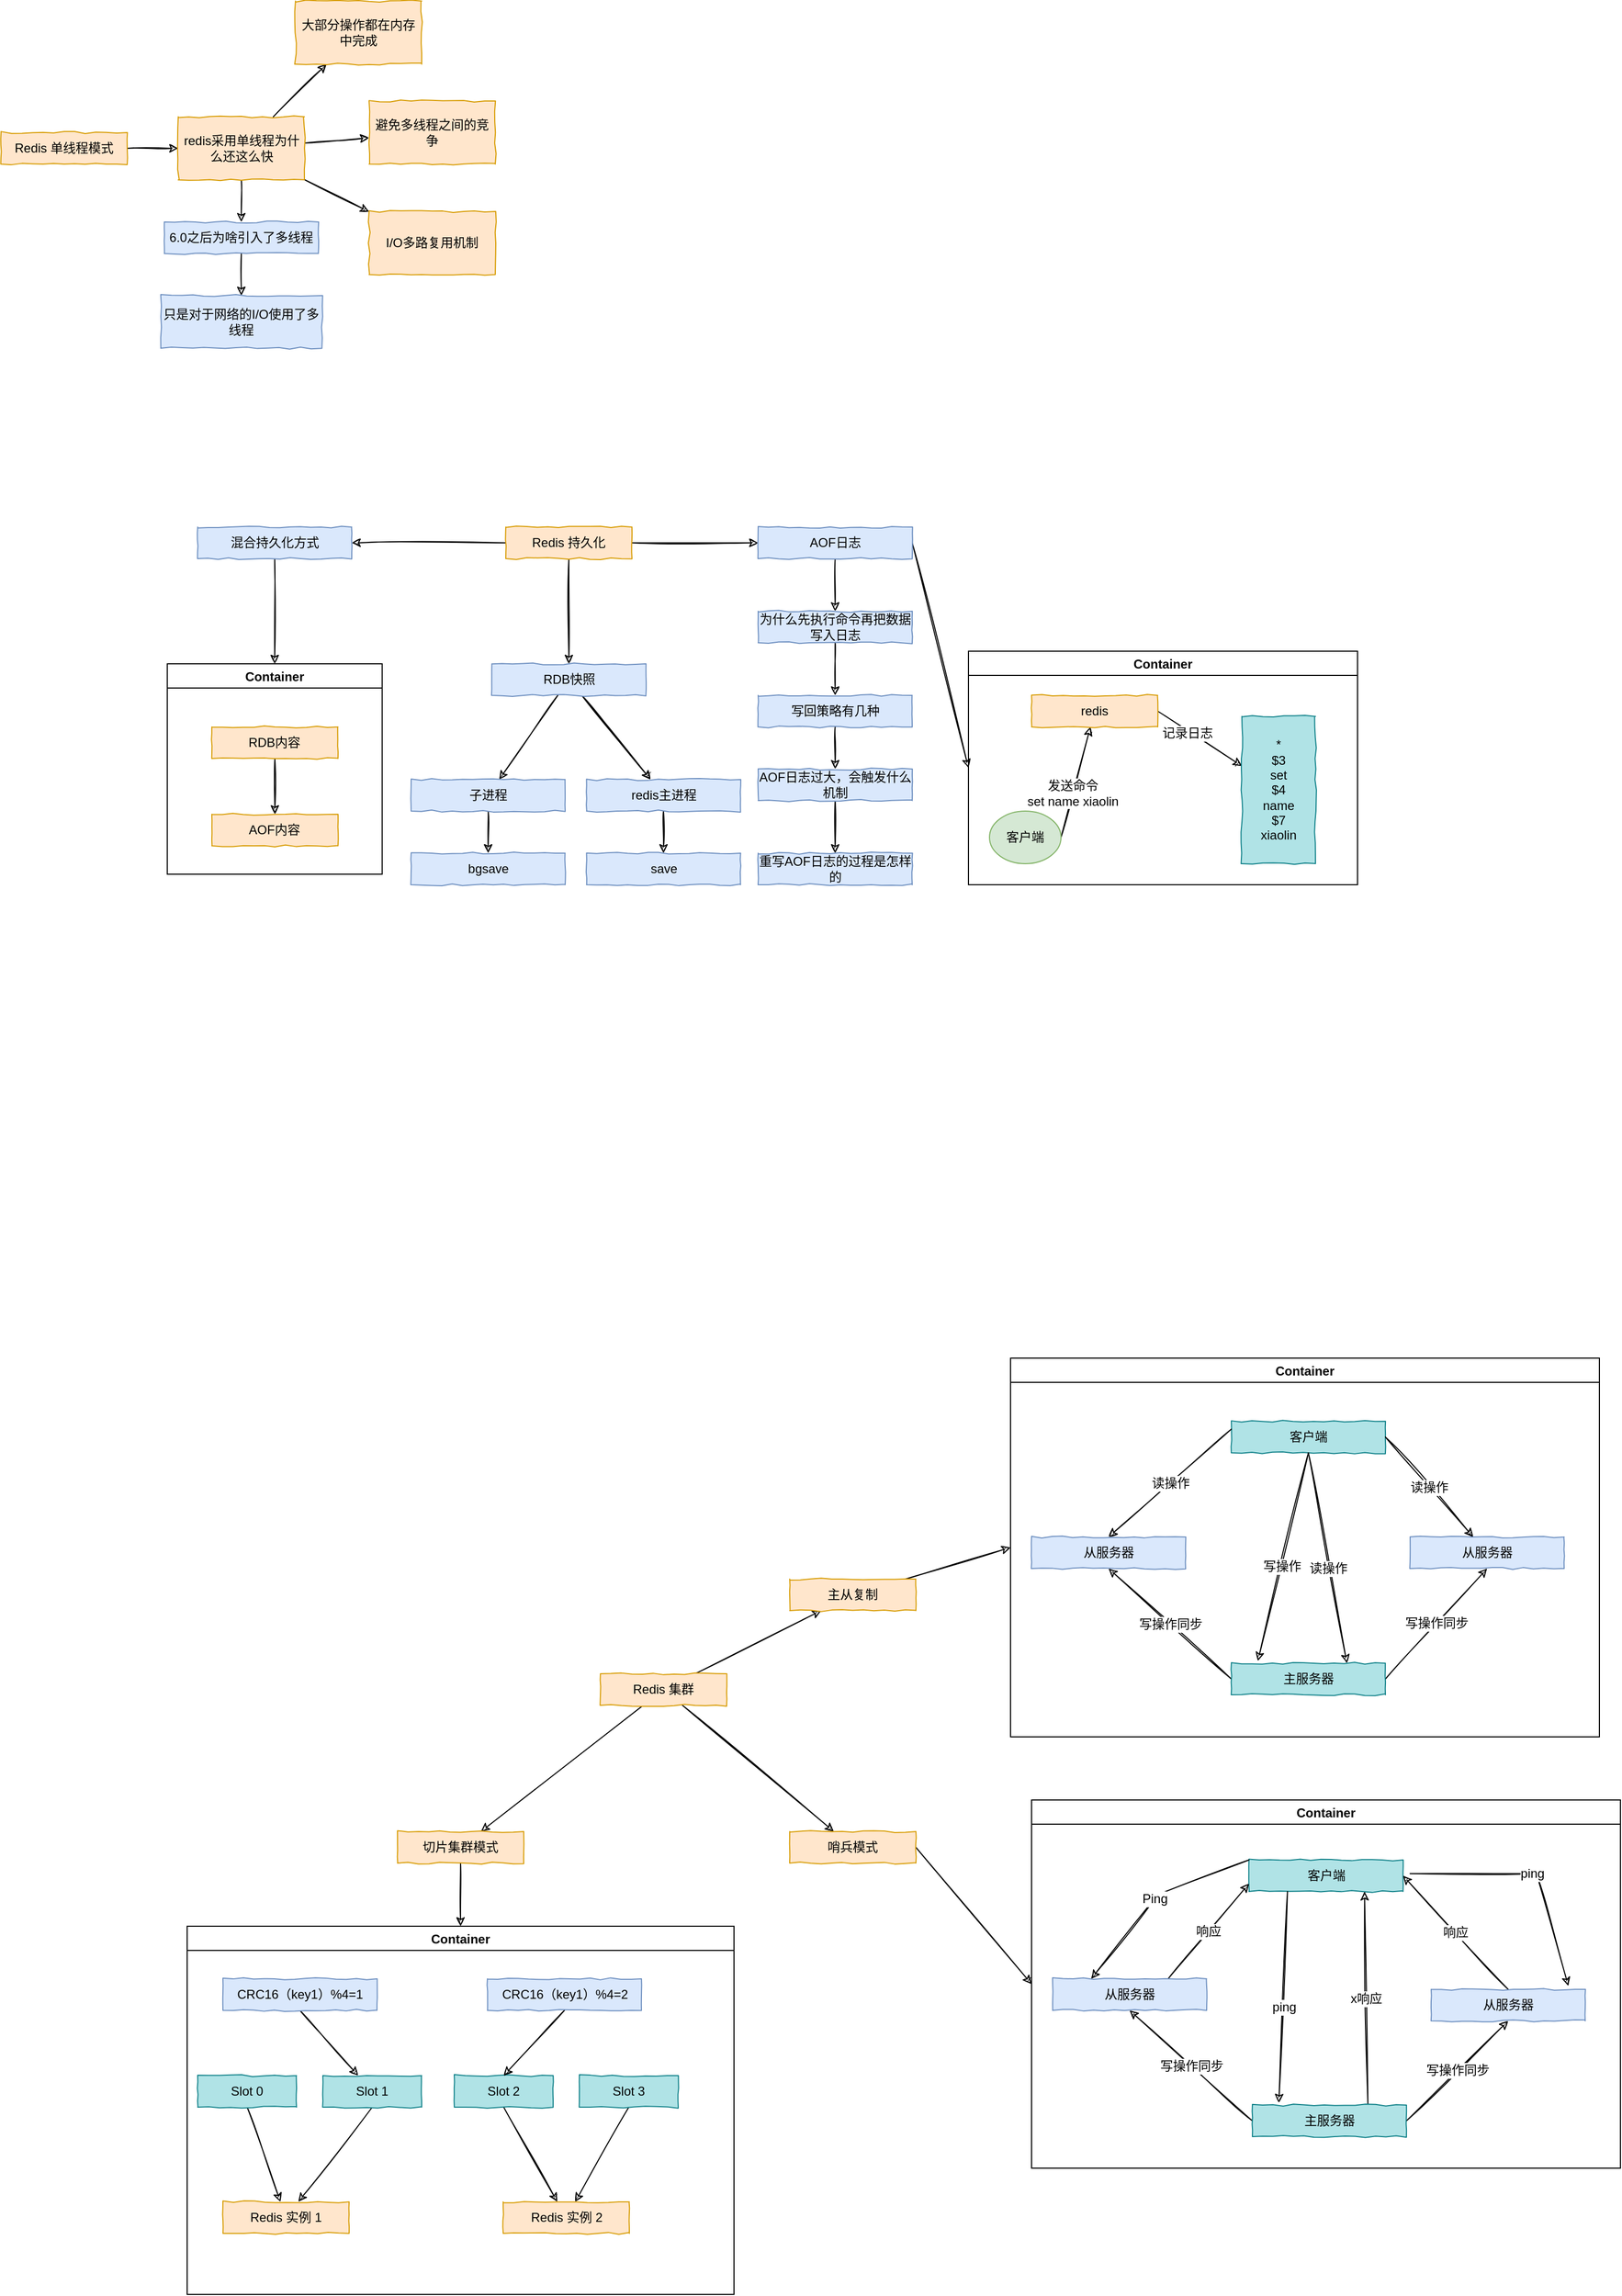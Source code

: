 <mxfile version="21.0.6" type="github">
  <diagram name="第 1 页" id="eftHnV5JVbOcPss7Ex_q">
    <mxGraphModel dx="2530" dy="-223" grid="1" gridSize="10" guides="1" tooltips="1" connect="1" arrows="1" fold="1" page="1" pageScale="1" pageWidth="827" pageHeight="1169" math="0" shadow="0">
      <root>
        <mxCell id="0" />
        <mxCell id="1" parent="0" />
        <mxCell id="9vOVsGMVSCyXEhv2zeX4-4" value="" style="edgeStyle=none;shape=connector;rounded=0;sketch=1;orthogonalLoop=1;jettySize=auto;html=1;labelBackgroundColor=default;strokeColor=default;fontFamily=Helvetica;fontSize=12;fontColor=default;endArrow=classic;" parent="1" source="9vOVsGMVSCyXEhv2zeX4-2" target="9vOVsGMVSCyXEhv2zeX4-3" edge="1">
          <mxGeometry relative="1" as="geometry" />
        </mxCell>
        <mxCell id="9vOVsGMVSCyXEhv2zeX4-2" value="Redis 单线程模式" style="rounded=0;whiteSpace=wrap;html=1;comic=1;fillColor=#ffe6cc;strokeColor=#d79b00;" parent="1" vertex="1">
          <mxGeometry x="-790" y="1795" width="120" height="30" as="geometry" />
        </mxCell>
        <mxCell id="9vOVsGMVSCyXEhv2zeX4-6" value="" style="edgeStyle=none;shape=connector;rounded=0;sketch=1;orthogonalLoop=1;jettySize=auto;html=1;labelBackgroundColor=default;strokeColor=default;fontFamily=Helvetica;fontSize=12;fontColor=default;endArrow=classic;" parent="1" source="9vOVsGMVSCyXEhv2zeX4-3" target="9vOVsGMVSCyXEhv2zeX4-5" edge="1">
          <mxGeometry relative="1" as="geometry" />
        </mxCell>
        <mxCell id="9vOVsGMVSCyXEhv2zeX4-10" value="" style="edgeStyle=none;shape=connector;rounded=0;sketch=1;orthogonalLoop=1;jettySize=auto;html=1;labelBackgroundColor=default;strokeColor=default;fontFamily=Helvetica;fontSize=12;fontColor=default;endArrow=classic;" parent="1" source="9vOVsGMVSCyXEhv2zeX4-3" target="9vOVsGMVSCyXEhv2zeX4-9" edge="1">
          <mxGeometry relative="1" as="geometry" />
        </mxCell>
        <mxCell id="9vOVsGMVSCyXEhv2zeX4-12" value="" style="edgeStyle=none;shape=connector;rounded=0;sketch=1;orthogonalLoop=1;jettySize=auto;html=1;labelBackgroundColor=default;strokeColor=default;fontFamily=Helvetica;fontSize=12;fontColor=default;endArrow=classic;" parent="1" source="9vOVsGMVSCyXEhv2zeX4-3" target="9vOVsGMVSCyXEhv2zeX4-11" edge="1">
          <mxGeometry relative="1" as="geometry" />
        </mxCell>
        <mxCell id="9vOVsGMVSCyXEhv2zeX4-15" style="edgeStyle=none;shape=connector;rounded=0;sketch=1;orthogonalLoop=1;jettySize=auto;html=1;entryX=0.5;entryY=0;entryDx=0;entryDy=0;labelBackgroundColor=default;strokeColor=default;fontFamily=Helvetica;fontSize=12;fontColor=default;endArrow=classic;" parent="1" source="9vOVsGMVSCyXEhv2zeX4-3" target="9vOVsGMVSCyXEhv2zeX4-14" edge="1">
          <mxGeometry relative="1" as="geometry" />
        </mxCell>
        <mxCell id="9vOVsGMVSCyXEhv2zeX4-3" value="redis采用单线程为什么还这么快" style="whiteSpace=wrap;html=1;fillColor=#ffe6cc;strokeColor=#d79b00;rounded=0;comic=1;" parent="1" vertex="1">
          <mxGeometry x="-621.5" y="1780" width="120" height="60" as="geometry" />
        </mxCell>
        <mxCell id="9vOVsGMVSCyXEhv2zeX4-5" value="大部分操作都在内存中完成" style="whiteSpace=wrap;html=1;fillColor=#ffe6cc;strokeColor=#d79b00;rounded=0;comic=1;" parent="1" vertex="1">
          <mxGeometry x="-510" y="1670" width="120" height="60" as="geometry" />
        </mxCell>
        <mxCell id="9vOVsGMVSCyXEhv2zeX4-9" value="避免多线程之间的竞争" style="whiteSpace=wrap;html=1;fillColor=#ffe6cc;strokeColor=#d79b00;rounded=0;comic=1;" parent="1" vertex="1">
          <mxGeometry x="-440" y="1765" width="120" height="60" as="geometry" />
        </mxCell>
        <mxCell id="9vOVsGMVSCyXEhv2zeX4-11" value="I/O多路复用机制" style="whiteSpace=wrap;html=1;fillColor=#ffe6cc;strokeColor=#d79b00;rounded=0;comic=1;" parent="1" vertex="1">
          <mxGeometry x="-440" y="1870" width="120" height="60" as="geometry" />
        </mxCell>
        <mxCell id="9vOVsGMVSCyXEhv2zeX4-20" value="" style="edgeStyle=none;shape=connector;rounded=0;sketch=1;orthogonalLoop=1;jettySize=auto;html=1;labelBackgroundColor=default;strokeColor=default;fontFamily=Helvetica;fontSize=12;fontColor=default;endArrow=classic;" parent="1" source="9vOVsGMVSCyXEhv2zeX4-14" target="9vOVsGMVSCyXEhv2zeX4-19" edge="1">
          <mxGeometry relative="1" as="geometry" />
        </mxCell>
        <mxCell id="9vOVsGMVSCyXEhv2zeX4-14" value="6.0之后为啥引入了多线程" style="rounded=0;whiteSpace=wrap;html=1;comic=1;fillColor=#dae8fc;strokeColor=#6c8ebf;" parent="1" vertex="1">
          <mxGeometry x="-634.75" y="1880" width="146.5" height="30" as="geometry" />
        </mxCell>
        <mxCell id="9vOVsGMVSCyXEhv2zeX4-19" value="只是对于网络的I/O使用了多线程" style="rounded=0;whiteSpace=wrap;html=1;comic=1;fillColor=#dae8fc;strokeColor=#6c8ebf;" parent="1" vertex="1">
          <mxGeometry x="-638.13" y="1950" width="153.25" height="50" as="geometry" />
        </mxCell>
        <mxCell id="9vOVsGMVSCyXEhv2zeX4-25" style="edgeStyle=none;shape=connector;rounded=0;sketch=1;orthogonalLoop=1;jettySize=auto;html=1;exitX=1;exitY=0.5;exitDx=0;exitDy=0;entryX=0;entryY=0.5;entryDx=0;entryDy=0;labelBackgroundColor=default;strokeColor=default;fontFamily=Helvetica;fontSize=12;fontColor=default;endArrow=classic;" parent="1" source="9vOVsGMVSCyXEhv2zeX4-21" target="9vOVsGMVSCyXEhv2zeX4-22" edge="1">
          <mxGeometry relative="1" as="geometry" />
        </mxCell>
        <mxCell id="9vOVsGMVSCyXEhv2zeX4-26" style="edgeStyle=none;shape=connector;rounded=0;sketch=1;orthogonalLoop=1;jettySize=auto;html=1;exitX=0.5;exitY=1;exitDx=0;exitDy=0;entryX=0.5;entryY=0;entryDx=0;entryDy=0;labelBackgroundColor=default;strokeColor=default;fontFamily=Helvetica;fontSize=12;fontColor=default;endArrow=classic;" parent="1" source="9vOVsGMVSCyXEhv2zeX4-21" target="9vOVsGMVSCyXEhv2zeX4-23" edge="1">
          <mxGeometry relative="1" as="geometry" />
        </mxCell>
        <mxCell id="9vOVsGMVSCyXEhv2zeX4-27" style="edgeStyle=none;shape=connector;rounded=0;sketch=1;orthogonalLoop=1;jettySize=auto;html=1;exitX=0;exitY=0.5;exitDx=0;exitDy=0;entryX=1;entryY=0.5;entryDx=0;entryDy=0;labelBackgroundColor=default;strokeColor=default;fontFamily=Helvetica;fontSize=12;fontColor=default;endArrow=classic;" parent="1" source="9vOVsGMVSCyXEhv2zeX4-21" target="9vOVsGMVSCyXEhv2zeX4-24" edge="1">
          <mxGeometry relative="1" as="geometry" />
        </mxCell>
        <mxCell id="9vOVsGMVSCyXEhv2zeX4-21" value="Redis 持久化" style="rounded=0;whiteSpace=wrap;html=1;comic=1;fillColor=#ffe6cc;strokeColor=#d79b00;" parent="1" vertex="1">
          <mxGeometry x="-310" y="2170" width="120" height="30" as="geometry" />
        </mxCell>
        <mxCell id="Z4Xb9YO6mUinGf_k16KE-17" value="" style="edgeStyle=none;shape=connector;rounded=0;sketch=1;orthogonalLoop=1;jettySize=auto;html=1;labelBackgroundColor=default;strokeColor=default;fontFamily=Helvetica;fontSize=12;fontColor=default;endArrow=classic;" edge="1" parent="1" source="9vOVsGMVSCyXEhv2zeX4-22" target="Z4Xb9YO6mUinGf_k16KE-16">
          <mxGeometry relative="1" as="geometry" />
        </mxCell>
        <mxCell id="Z4Xb9YO6mUinGf_k16KE-114" style="edgeStyle=none;shape=connector;rounded=0;sketch=1;orthogonalLoop=1;jettySize=auto;html=1;exitX=1;exitY=0.5;exitDx=0;exitDy=0;entryX=0;entryY=0.5;entryDx=0;entryDy=0;labelBackgroundColor=default;strokeColor=default;fontFamily=Helvetica;fontSize=12;fontColor=default;endArrow=classic;" edge="1" parent="1" source="9vOVsGMVSCyXEhv2zeX4-22" target="Z4Xb9YO6mUinGf_k16KE-1">
          <mxGeometry relative="1" as="geometry" />
        </mxCell>
        <mxCell id="9vOVsGMVSCyXEhv2zeX4-22" value="AOF日志" style="rounded=0;whiteSpace=wrap;html=1;comic=1;fillColor=#dae8fc;strokeColor=#6c8ebf;" parent="1" vertex="1">
          <mxGeometry x="-70" y="2170" width="146.5" height="30" as="geometry" />
        </mxCell>
        <mxCell id="Z4Xb9YO6mUinGf_k16KE-28" value="" style="edgeStyle=none;shape=connector;rounded=0;sketch=1;orthogonalLoop=1;jettySize=auto;html=1;labelBackgroundColor=default;strokeColor=default;fontFamily=Helvetica;fontSize=12;fontColor=default;endArrow=classic;" edge="1" parent="1" source="9vOVsGMVSCyXEhv2zeX4-23" target="Z4Xb9YO6mUinGf_k16KE-27">
          <mxGeometry relative="1" as="geometry" />
        </mxCell>
        <mxCell id="Z4Xb9YO6mUinGf_k16KE-29" value="" style="edgeStyle=none;shape=connector;rounded=0;sketch=1;orthogonalLoop=1;jettySize=auto;html=1;labelBackgroundColor=default;strokeColor=default;fontFamily=Helvetica;fontSize=12;fontColor=default;endArrow=classic;" edge="1" parent="1" source="9vOVsGMVSCyXEhv2zeX4-23" target="Z4Xb9YO6mUinGf_k16KE-27">
          <mxGeometry relative="1" as="geometry" />
        </mxCell>
        <mxCell id="Z4Xb9YO6mUinGf_k16KE-31" value="" style="edgeStyle=none;shape=connector;rounded=0;sketch=1;orthogonalLoop=1;jettySize=auto;html=1;labelBackgroundColor=default;strokeColor=default;fontFamily=Helvetica;fontSize=12;fontColor=default;endArrow=classic;" edge="1" parent="1" source="9vOVsGMVSCyXEhv2zeX4-23" target="Z4Xb9YO6mUinGf_k16KE-30">
          <mxGeometry relative="1" as="geometry" />
        </mxCell>
        <mxCell id="9vOVsGMVSCyXEhv2zeX4-23" value="RDB快照" style="rounded=0;whiteSpace=wrap;html=1;comic=1;fillColor=#dae8fc;strokeColor=#6c8ebf;" parent="1" vertex="1">
          <mxGeometry x="-323.25" y="2300" width="146.5" height="30" as="geometry" />
        </mxCell>
        <mxCell id="Z4Xb9YO6mUinGf_k16KE-38" style="edgeStyle=none;shape=connector;rounded=0;sketch=1;orthogonalLoop=1;jettySize=auto;html=1;exitX=0.5;exitY=1;exitDx=0;exitDy=0;entryX=0.5;entryY=0;entryDx=0;entryDy=0;labelBackgroundColor=default;strokeColor=default;fontFamily=Helvetica;fontSize=12;fontColor=default;endArrow=classic;" edge="1" parent="1" source="9vOVsGMVSCyXEhv2zeX4-24" target="Z4Xb9YO6mUinGf_k16KE-37">
          <mxGeometry relative="1" as="geometry" />
        </mxCell>
        <mxCell id="9vOVsGMVSCyXEhv2zeX4-24" value="混合持久化方式" style="rounded=0;whiteSpace=wrap;html=1;comic=1;fillColor=#dae8fc;strokeColor=#6c8ebf;" parent="1" vertex="1">
          <mxGeometry x="-603" y="2170" width="146.5" height="30" as="geometry" />
        </mxCell>
        <mxCell id="Z4Xb9YO6mUinGf_k16KE-1" value="Container" style="swimlane;" vertex="1" parent="1">
          <mxGeometry x="130" y="2288" width="370" height="222" as="geometry" />
        </mxCell>
        <mxCell id="Z4Xb9YO6mUinGf_k16KE-8" style="edgeStyle=none;shape=connector;rounded=0;sketch=1;orthogonalLoop=1;jettySize=auto;html=1;exitX=1;exitY=0.5;exitDx=0;exitDy=0;labelBackgroundColor=default;strokeColor=default;fontFamily=Helvetica;fontSize=12;fontColor=default;endArrow=classic;" edge="1" parent="Z4Xb9YO6mUinGf_k16KE-1" source="Z4Xb9YO6mUinGf_k16KE-3" target="Z4Xb9YO6mUinGf_k16KE-4">
          <mxGeometry relative="1" as="geometry" />
        </mxCell>
        <mxCell id="Z4Xb9YO6mUinGf_k16KE-10" value="发送命令&lt;br&gt;set name xiaolin" style="edgeLabel;html=1;align=center;verticalAlign=middle;resizable=0;points=[];fontSize=12;fontFamily=Helvetica;fontColor=default;" vertex="1" connectable="0" parent="Z4Xb9YO6mUinGf_k16KE-8">
          <mxGeometry x="-0.201" relative="1" as="geometry">
            <mxPoint as="offset" />
          </mxGeometry>
        </mxCell>
        <mxCell id="Z4Xb9YO6mUinGf_k16KE-3" value="客户端" style="ellipse;whiteSpace=wrap;html=1;fillColor=#d5e8d4;strokeColor=#82b366;" vertex="1" parent="Z4Xb9YO6mUinGf_k16KE-1">
          <mxGeometry x="20" y="152" width="68" height="50" as="geometry" />
        </mxCell>
        <mxCell id="Z4Xb9YO6mUinGf_k16KE-9" style="edgeStyle=none;shape=connector;rounded=0;sketch=1;orthogonalLoop=1;jettySize=auto;html=1;exitX=1;exitY=0.5;exitDx=0;exitDy=0;labelBackgroundColor=default;strokeColor=default;fontFamily=Helvetica;fontSize=12;fontColor=default;endArrow=classic;" edge="1" parent="Z4Xb9YO6mUinGf_k16KE-1" source="Z4Xb9YO6mUinGf_k16KE-4" target="Z4Xb9YO6mUinGf_k16KE-12">
          <mxGeometry relative="1" as="geometry">
            <mxPoint x="490" y="115.4" as="targetPoint" />
          </mxGeometry>
        </mxCell>
        <mxCell id="Z4Xb9YO6mUinGf_k16KE-11" value="记录日志" style="edgeLabel;html=1;align=center;verticalAlign=middle;resizable=0;points=[];fontSize=12;fontFamily=Helvetica;fontColor=default;" vertex="1" connectable="0" parent="Z4Xb9YO6mUinGf_k16KE-9">
          <mxGeometry x="-0.281" y="-2" relative="1" as="geometry">
            <mxPoint as="offset" />
          </mxGeometry>
        </mxCell>
        <mxCell id="Z4Xb9YO6mUinGf_k16KE-4" value="redis" style="rounded=0;whiteSpace=wrap;html=1;comic=1;fillColor=#ffe6cc;strokeColor=#d79b00;" vertex="1" parent="Z4Xb9YO6mUinGf_k16KE-1">
          <mxGeometry x="60" y="42.0" width="120" height="30" as="geometry" />
        </mxCell>
        <mxCell id="Z4Xb9YO6mUinGf_k16KE-12" value="*&lt;br&gt;$3&lt;br&gt;set&lt;br&gt;$4&lt;br&gt;name&lt;br&gt;$7&lt;br&gt;xiaolin" style="rounded=0;whiteSpace=wrap;html=1;comic=1;fillColor=#b0e3e6;strokeColor=#0e8088;fontFamily=Helvetica;fontSize=12;fontColor=default;" vertex="1" parent="Z4Xb9YO6mUinGf_k16KE-1">
          <mxGeometry x="260" y="62" width="70" height="140" as="geometry" />
        </mxCell>
        <mxCell id="Z4Xb9YO6mUinGf_k16KE-19" value="" style="edgeStyle=none;shape=connector;rounded=0;sketch=1;orthogonalLoop=1;jettySize=auto;html=1;labelBackgroundColor=default;strokeColor=default;fontFamily=Helvetica;fontSize=12;fontColor=default;endArrow=classic;" edge="1" parent="1" source="Z4Xb9YO6mUinGf_k16KE-16" target="Z4Xb9YO6mUinGf_k16KE-18">
          <mxGeometry relative="1" as="geometry" />
        </mxCell>
        <mxCell id="Z4Xb9YO6mUinGf_k16KE-16" value="为什么先执行命令再把数据写入日志" style="rounded=0;whiteSpace=wrap;html=1;comic=1;fillColor=#dae8fc;strokeColor=#6c8ebf;" vertex="1" parent="1">
          <mxGeometry x="-70" y="2250" width="146.5" height="30" as="geometry" />
        </mxCell>
        <mxCell id="Z4Xb9YO6mUinGf_k16KE-21" value="" style="edgeStyle=none;shape=connector;rounded=0;sketch=1;orthogonalLoop=1;jettySize=auto;html=1;labelBackgroundColor=default;strokeColor=default;fontFamily=Helvetica;fontSize=12;fontColor=default;endArrow=classic;" edge="1" parent="1" source="Z4Xb9YO6mUinGf_k16KE-18" target="Z4Xb9YO6mUinGf_k16KE-20">
          <mxGeometry relative="1" as="geometry" />
        </mxCell>
        <mxCell id="Z4Xb9YO6mUinGf_k16KE-18" value="写回策略有几种" style="rounded=0;whiteSpace=wrap;html=1;comic=1;fillColor=#dae8fc;strokeColor=#6c8ebf;" vertex="1" parent="1">
          <mxGeometry x="-70" y="2330" width="146.5" height="30" as="geometry" />
        </mxCell>
        <mxCell id="Z4Xb9YO6mUinGf_k16KE-23" value="" style="edgeStyle=none;shape=connector;rounded=0;sketch=1;orthogonalLoop=1;jettySize=auto;html=1;labelBackgroundColor=default;strokeColor=default;fontFamily=Helvetica;fontSize=12;fontColor=default;endArrow=classic;" edge="1" parent="1" source="Z4Xb9YO6mUinGf_k16KE-20" target="Z4Xb9YO6mUinGf_k16KE-22">
          <mxGeometry relative="1" as="geometry" />
        </mxCell>
        <mxCell id="Z4Xb9YO6mUinGf_k16KE-20" value="AOF日志过大，会触发什么机制" style="rounded=0;whiteSpace=wrap;html=1;comic=1;fillColor=#dae8fc;strokeColor=#6c8ebf;" vertex="1" parent="1">
          <mxGeometry x="-70" y="2400" width="146.5" height="30" as="geometry" />
        </mxCell>
        <mxCell id="Z4Xb9YO6mUinGf_k16KE-22" value="重写AOF日志的过程是怎样的" style="rounded=0;whiteSpace=wrap;html=1;comic=1;fillColor=#dae8fc;strokeColor=#6c8ebf;" vertex="1" parent="1">
          <mxGeometry x="-70" y="2480" width="146.5" height="30" as="geometry" />
        </mxCell>
        <mxCell id="Z4Xb9YO6mUinGf_k16KE-35" value="" style="edgeStyle=none;shape=connector;rounded=0;sketch=1;orthogonalLoop=1;jettySize=auto;html=1;labelBackgroundColor=default;strokeColor=default;fontFamily=Helvetica;fontSize=12;fontColor=default;endArrow=classic;" edge="1" parent="1" source="Z4Xb9YO6mUinGf_k16KE-27" target="Z4Xb9YO6mUinGf_k16KE-34">
          <mxGeometry relative="1" as="geometry" />
        </mxCell>
        <mxCell id="Z4Xb9YO6mUinGf_k16KE-27" value="redis主进程" style="rounded=0;whiteSpace=wrap;html=1;comic=1;fillColor=#dae8fc;strokeColor=#6c8ebf;" vertex="1" parent="1">
          <mxGeometry x="-233.25" y="2410" width="146.5" height="30" as="geometry" />
        </mxCell>
        <mxCell id="Z4Xb9YO6mUinGf_k16KE-33" value="" style="edgeStyle=none;shape=connector;rounded=0;sketch=1;orthogonalLoop=1;jettySize=auto;html=1;labelBackgroundColor=default;strokeColor=default;fontFamily=Helvetica;fontSize=12;fontColor=default;endArrow=classic;" edge="1" parent="1" source="Z4Xb9YO6mUinGf_k16KE-30" target="Z4Xb9YO6mUinGf_k16KE-32">
          <mxGeometry relative="1" as="geometry" />
        </mxCell>
        <mxCell id="Z4Xb9YO6mUinGf_k16KE-30" value="子进程" style="rounded=0;whiteSpace=wrap;html=1;comic=1;fillColor=#dae8fc;strokeColor=#6c8ebf;" vertex="1" parent="1">
          <mxGeometry x="-400" y="2410" width="146.5" height="30" as="geometry" />
        </mxCell>
        <mxCell id="Z4Xb9YO6mUinGf_k16KE-32" value="bgsave" style="rounded=0;whiteSpace=wrap;html=1;comic=1;fillColor=#dae8fc;strokeColor=#6c8ebf;" vertex="1" parent="1">
          <mxGeometry x="-400" y="2480" width="146.5" height="30" as="geometry" />
        </mxCell>
        <mxCell id="Z4Xb9YO6mUinGf_k16KE-34" value="save" style="rounded=0;whiteSpace=wrap;html=1;comic=1;fillColor=#dae8fc;strokeColor=#6c8ebf;" vertex="1" parent="1">
          <mxGeometry x="-233.25" y="2480" width="146.5" height="30" as="geometry" />
        </mxCell>
        <mxCell id="Z4Xb9YO6mUinGf_k16KE-37" value="Container" style="swimlane;fontFamily=Helvetica;fontSize=12;fontColor=default;" vertex="1" parent="1">
          <mxGeometry x="-631.91" y="2300" width="204.33" height="200" as="geometry" />
        </mxCell>
        <mxCell id="Z4Xb9YO6mUinGf_k16KE-41" value="" style="edgeStyle=none;shape=connector;rounded=0;sketch=1;orthogonalLoop=1;jettySize=auto;html=1;labelBackgroundColor=default;strokeColor=default;fontFamily=Helvetica;fontSize=12;fontColor=default;endArrow=classic;" edge="1" parent="Z4Xb9YO6mUinGf_k16KE-37" source="Z4Xb9YO6mUinGf_k16KE-39" target="Z4Xb9YO6mUinGf_k16KE-40">
          <mxGeometry relative="1" as="geometry" />
        </mxCell>
        <mxCell id="Z4Xb9YO6mUinGf_k16KE-39" value="RDB内容" style="rounded=0;whiteSpace=wrap;html=1;comic=1;fillColor=#ffe6cc;strokeColor=#d79b00;fontFamily=Helvetica;fontSize=12;fontColor=default;" vertex="1" parent="Z4Xb9YO6mUinGf_k16KE-37">
          <mxGeometry x="42.33" y="60" width="120" height="30" as="geometry" />
        </mxCell>
        <mxCell id="Z4Xb9YO6mUinGf_k16KE-40" value="AOF内容" style="rounded=0;whiteSpace=wrap;html=1;comic=1;fillColor=#ffe6cc;strokeColor=#d79b00;fontFamily=Helvetica;fontSize=12;fontColor=default;" vertex="1" parent="Z4Xb9YO6mUinGf_k16KE-37">
          <mxGeometry x="42.33" y="143" width="120" height="30" as="geometry" />
        </mxCell>
        <mxCell id="Z4Xb9YO6mUinGf_k16KE-46" value="" style="edgeStyle=none;shape=connector;rounded=0;sketch=1;orthogonalLoop=1;jettySize=auto;html=1;labelBackgroundColor=default;strokeColor=default;fontFamily=Helvetica;fontSize=12;fontColor=default;endArrow=classic;" edge="1" parent="1" source="Z4Xb9YO6mUinGf_k16KE-42" target="Z4Xb9YO6mUinGf_k16KE-45">
          <mxGeometry relative="1" as="geometry" />
        </mxCell>
        <mxCell id="Z4Xb9YO6mUinGf_k16KE-74" value="" style="edgeStyle=none;shape=connector;rounded=0;sketch=1;orthogonalLoop=1;jettySize=auto;html=1;labelBackgroundColor=default;strokeColor=default;fontFamily=Helvetica;fontSize=12;fontColor=default;endArrow=classic;" edge="1" parent="1" source="Z4Xb9YO6mUinGf_k16KE-42" target="Z4Xb9YO6mUinGf_k16KE-73">
          <mxGeometry relative="1" as="geometry" />
        </mxCell>
        <mxCell id="Z4Xb9YO6mUinGf_k16KE-93" value="" style="edgeStyle=none;shape=connector;rounded=0;sketch=1;orthogonalLoop=1;jettySize=auto;html=1;labelBackgroundColor=default;strokeColor=default;fontFamily=Helvetica;fontSize=12;fontColor=default;endArrow=classic;" edge="1" parent="1" source="Z4Xb9YO6mUinGf_k16KE-42" target="Z4Xb9YO6mUinGf_k16KE-92">
          <mxGeometry relative="1" as="geometry" />
        </mxCell>
        <mxCell id="Z4Xb9YO6mUinGf_k16KE-42" value="Redis 集群" style="rounded=0;whiteSpace=wrap;html=1;comic=1;fillColor=#ffe6cc;strokeColor=#d79b00;fontFamily=Helvetica;fontSize=12;fontColor=default;" vertex="1" parent="1">
          <mxGeometry x="-220" y="3260" width="120" height="30" as="geometry" />
        </mxCell>
        <mxCell id="Z4Xb9YO6mUinGf_k16KE-72" style="edgeStyle=none;shape=connector;rounded=0;sketch=1;orthogonalLoop=1;jettySize=auto;html=1;entryX=0;entryY=0.5;entryDx=0;entryDy=0;labelBackgroundColor=default;strokeColor=default;fontFamily=Helvetica;fontSize=12;fontColor=default;endArrow=classic;" edge="1" parent="1" source="Z4Xb9YO6mUinGf_k16KE-45" target="Z4Xb9YO6mUinGf_k16KE-59">
          <mxGeometry relative="1" as="geometry" />
        </mxCell>
        <mxCell id="Z4Xb9YO6mUinGf_k16KE-45" value="主从复制" style="rounded=0;whiteSpace=wrap;html=1;comic=1;fillColor=#ffe6cc;strokeColor=#d79b00;fontFamily=Helvetica;fontSize=12;fontColor=default;" vertex="1" parent="1">
          <mxGeometry x="-40" y="3170" width="120" height="30" as="geometry" />
        </mxCell>
        <mxCell id="Z4Xb9YO6mUinGf_k16KE-59" value="Container" style="swimlane;fontFamily=Helvetica;fontSize=12;fontColor=default;" vertex="1" parent="1">
          <mxGeometry x="170" y="2960" width="560" height="360" as="geometry">
            <mxRectangle x="150" y="2990" width="100" height="30" as="alternateBounds" />
          </mxGeometry>
        </mxCell>
        <mxCell id="Z4Xb9YO6mUinGf_k16KE-66" value="客户端" style="rounded=0;whiteSpace=wrap;html=1;comic=1;fillColor=#b0e3e6;strokeColor=#0e8088;fontFamily=Helvetica;fontSize=12;fontColor=default;" vertex="1" parent="Z4Xb9YO6mUinGf_k16KE-59">
          <mxGeometry x="210" y="60" width="146.5" height="30" as="geometry" />
        </mxCell>
        <mxCell id="Z4Xb9YO6mUinGf_k16KE-67" value="从服务器" style="rounded=0;whiteSpace=wrap;html=1;comic=1;fillColor=#dae8fc;strokeColor=#6c8ebf;fontFamily=Helvetica;fontSize=12;fontColor=default;" vertex="1" parent="Z4Xb9YO6mUinGf_k16KE-59">
          <mxGeometry x="20" y="170" width="146.5" height="30" as="geometry" />
        </mxCell>
        <mxCell id="Z4Xb9YO6mUinGf_k16KE-60" value="读操作" style="edgeStyle=none;shape=connector;rounded=0;sketch=1;orthogonalLoop=1;jettySize=auto;html=1;exitX=0;exitY=0.25;exitDx=0;exitDy=0;entryX=0.5;entryY=0;entryDx=0;entryDy=0;labelBackgroundColor=default;strokeColor=default;fontFamily=Helvetica;fontSize=12;fontColor=default;endArrow=classic;" edge="1" parent="Z4Xb9YO6mUinGf_k16KE-59" source="Z4Xb9YO6mUinGf_k16KE-66" target="Z4Xb9YO6mUinGf_k16KE-67">
          <mxGeometry relative="1" as="geometry">
            <Array as="points">
              <mxPoint x="150" y="120" />
            </Array>
          </mxGeometry>
        </mxCell>
        <mxCell id="Z4Xb9YO6mUinGf_k16KE-68" value="从服务器" style="rounded=0;whiteSpace=wrap;html=1;comic=1;fillColor=#dae8fc;strokeColor=#6c8ebf;fontFamily=Helvetica;fontSize=12;fontColor=default;" vertex="1" parent="Z4Xb9YO6mUinGf_k16KE-59">
          <mxGeometry x="380" y="170" width="146.5" height="30" as="geometry" />
        </mxCell>
        <mxCell id="Z4Xb9YO6mUinGf_k16KE-61" value="读操作" style="edgeStyle=none;shape=connector;rounded=0;sketch=1;orthogonalLoop=1;jettySize=auto;html=1;exitX=1;exitY=0.5;exitDx=0;exitDy=0;labelBackgroundColor=default;strokeColor=default;fontFamily=Helvetica;fontSize=12;fontColor=default;endArrow=classic;" edge="1" parent="Z4Xb9YO6mUinGf_k16KE-59" source="Z4Xb9YO6mUinGf_k16KE-66" target="Z4Xb9YO6mUinGf_k16KE-68">
          <mxGeometry relative="1" as="geometry" />
        </mxCell>
        <mxCell id="Z4Xb9YO6mUinGf_k16KE-69" value="写操作同步" style="edgeStyle=none;shape=connector;rounded=0;sketch=1;orthogonalLoop=1;jettySize=auto;html=1;exitX=0;exitY=0.5;exitDx=0;exitDy=0;entryX=0.5;entryY=1;entryDx=0;entryDy=0;labelBackgroundColor=default;strokeColor=default;fontFamily=Helvetica;fontSize=12;fontColor=default;endArrow=classic;" edge="1" parent="Z4Xb9YO6mUinGf_k16KE-59" source="Z4Xb9YO6mUinGf_k16KE-71" target="Z4Xb9YO6mUinGf_k16KE-67">
          <mxGeometry relative="1" as="geometry" />
        </mxCell>
        <mxCell id="Z4Xb9YO6mUinGf_k16KE-70" value="写操作同步" style="edgeStyle=none;shape=connector;rounded=0;sketch=1;orthogonalLoop=1;jettySize=auto;html=1;exitX=1;exitY=0.5;exitDx=0;exitDy=0;entryX=0.5;entryY=1;entryDx=0;entryDy=0;labelBackgroundColor=default;strokeColor=default;fontFamily=Helvetica;fontSize=12;fontColor=default;endArrow=classic;" edge="1" parent="Z4Xb9YO6mUinGf_k16KE-59" source="Z4Xb9YO6mUinGf_k16KE-71" target="Z4Xb9YO6mUinGf_k16KE-68">
          <mxGeometry relative="1" as="geometry" />
        </mxCell>
        <mxCell id="Z4Xb9YO6mUinGf_k16KE-71" value="主服务器" style="rounded=0;whiteSpace=wrap;html=1;comic=1;fillColor=#b0e3e6;strokeColor=#0e8088;fontFamily=Helvetica;fontSize=12;fontColor=default;" vertex="1" parent="Z4Xb9YO6mUinGf_k16KE-59">
          <mxGeometry x="210" y="290" width="146.5" height="30" as="geometry" />
        </mxCell>
        <mxCell id="Z4Xb9YO6mUinGf_k16KE-62" style="edgeStyle=none;shape=connector;rounded=0;sketch=1;orthogonalLoop=1;jettySize=auto;html=1;exitX=0.5;exitY=1;exitDx=0;exitDy=0;entryX=0.172;entryY=-0.07;entryDx=0;entryDy=0;entryPerimeter=0;labelBackgroundColor=default;strokeColor=default;fontFamily=Helvetica;fontSize=12;fontColor=default;endArrow=classic;" edge="1" parent="Z4Xb9YO6mUinGf_k16KE-59" source="Z4Xb9YO6mUinGf_k16KE-66" target="Z4Xb9YO6mUinGf_k16KE-71">
          <mxGeometry relative="1" as="geometry" />
        </mxCell>
        <mxCell id="Z4Xb9YO6mUinGf_k16KE-63" value="写操作" style="edgeLabel;html=1;align=center;verticalAlign=middle;resizable=0;points=[];fontSize=12;fontFamily=Helvetica;fontColor=default;" vertex="1" connectable="0" parent="Z4Xb9YO6mUinGf_k16KE-62">
          <mxGeometry x="0.089" y="1" relative="1" as="geometry">
            <mxPoint as="offset" />
          </mxGeometry>
        </mxCell>
        <mxCell id="Z4Xb9YO6mUinGf_k16KE-64" style="edgeStyle=none;shape=connector;rounded=0;sketch=1;orthogonalLoop=1;jettySize=auto;html=1;exitX=0.5;exitY=1;exitDx=0;exitDy=0;entryX=0.75;entryY=0;entryDx=0;entryDy=0;labelBackgroundColor=default;strokeColor=default;fontFamily=Helvetica;fontSize=12;fontColor=default;endArrow=classic;" edge="1" parent="Z4Xb9YO6mUinGf_k16KE-59" source="Z4Xb9YO6mUinGf_k16KE-66" target="Z4Xb9YO6mUinGf_k16KE-71">
          <mxGeometry relative="1" as="geometry" />
        </mxCell>
        <mxCell id="Z4Xb9YO6mUinGf_k16KE-65" value="读操作" style="edgeLabel;html=1;align=center;verticalAlign=middle;resizable=0;points=[];fontSize=12;fontFamily=Helvetica;fontColor=default;" vertex="1" connectable="0" parent="Z4Xb9YO6mUinGf_k16KE-64">
          <mxGeometry x="0.107" y="-2" relative="1" as="geometry">
            <mxPoint y="-1" as="offset" />
          </mxGeometry>
        </mxCell>
        <mxCell id="Z4Xb9YO6mUinGf_k16KE-88" style="edgeStyle=none;shape=connector;rounded=0;sketch=1;orthogonalLoop=1;jettySize=auto;html=1;exitX=1;exitY=0.5;exitDx=0;exitDy=0;entryX=0;entryY=0.5;entryDx=0;entryDy=0;labelBackgroundColor=default;strokeColor=default;fontFamily=Helvetica;fontSize=12;fontColor=default;endArrow=classic;" edge="1" parent="1" source="Z4Xb9YO6mUinGf_k16KE-73" target="Z4Xb9YO6mUinGf_k16KE-75">
          <mxGeometry relative="1" as="geometry" />
        </mxCell>
        <mxCell id="Z4Xb9YO6mUinGf_k16KE-73" value="哨兵模式" style="rounded=0;whiteSpace=wrap;html=1;comic=1;fillColor=#ffe6cc;strokeColor=#d79b00;fontFamily=Helvetica;fontSize=12;fontColor=default;" vertex="1" parent="1">
          <mxGeometry x="-40" y="3410" width="120" height="30" as="geometry" />
        </mxCell>
        <mxCell id="Z4Xb9YO6mUinGf_k16KE-75" value="Container" style="swimlane;fontFamily=Helvetica;fontSize=12;fontColor=default;" vertex="1" parent="1">
          <mxGeometry x="190" y="3380" width="560" height="350" as="geometry">
            <mxRectangle x="150" y="2990" width="100" height="30" as="alternateBounds" />
          </mxGeometry>
        </mxCell>
        <mxCell id="Z4Xb9YO6mUinGf_k16KE-76" value="客户端" style="rounded=0;whiteSpace=wrap;html=1;comic=1;fillColor=#b0e3e6;strokeColor=#0e8088;fontFamily=Helvetica;fontSize=12;fontColor=default;" vertex="1" parent="Z4Xb9YO6mUinGf_k16KE-75">
          <mxGeometry x="206.75" y="57" width="146.5" height="30" as="geometry" />
        </mxCell>
        <mxCell id="Z4Xb9YO6mUinGf_k16KE-90" value="响应" style="edgeStyle=none;shape=connector;rounded=0;sketch=1;orthogonalLoop=1;jettySize=auto;html=1;exitX=0.75;exitY=0;exitDx=0;exitDy=0;entryX=0;entryY=0.75;entryDx=0;entryDy=0;labelBackgroundColor=default;strokeColor=default;fontFamily=Helvetica;fontSize=12;fontColor=default;endArrow=classic;" edge="1" parent="Z4Xb9YO6mUinGf_k16KE-75" source="Z4Xb9YO6mUinGf_k16KE-77" target="Z4Xb9YO6mUinGf_k16KE-76">
          <mxGeometry relative="1" as="geometry" />
        </mxCell>
        <mxCell id="Z4Xb9YO6mUinGf_k16KE-77" value="从服务器" style="rounded=0;whiteSpace=wrap;html=1;comic=1;fillColor=#dae8fc;strokeColor=#6c8ebf;fontFamily=Helvetica;fontSize=12;fontColor=default;" vertex="1" parent="Z4Xb9YO6mUinGf_k16KE-75">
          <mxGeometry x="20" y="170" width="146.5" height="30" as="geometry" />
        </mxCell>
        <mxCell id="Z4Xb9YO6mUinGf_k16KE-78" value="Ping" style="edgeStyle=none;shape=connector;rounded=0;sketch=1;orthogonalLoop=1;jettySize=auto;html=1;exitX=0;exitY=0;exitDx=0;exitDy=0;entryX=0.25;entryY=0;entryDx=0;entryDy=0;labelBackgroundColor=default;strokeColor=default;fontFamily=Helvetica;fontSize=12;fontColor=default;endArrow=classic;exitPerimeter=0;" edge="1" parent="Z4Xb9YO6mUinGf_k16KE-75" source="Z4Xb9YO6mUinGf_k16KE-76" target="Z4Xb9YO6mUinGf_k16KE-77">
          <mxGeometry relative="1" as="geometry">
            <Array as="points">
              <mxPoint x="120" y="90" />
            </Array>
          </mxGeometry>
        </mxCell>
        <mxCell id="Z4Xb9YO6mUinGf_k16KE-91" value="响应" style="edgeStyle=none;shape=connector;rounded=0;sketch=1;orthogonalLoop=1;jettySize=auto;html=1;exitX=0.5;exitY=0;exitDx=0;exitDy=0;entryX=1;entryY=0.5;entryDx=0;entryDy=0;labelBackgroundColor=default;strokeColor=default;fontFamily=Helvetica;fontSize=12;fontColor=default;endArrow=classic;" edge="1" parent="Z4Xb9YO6mUinGf_k16KE-75" source="Z4Xb9YO6mUinGf_k16KE-79" target="Z4Xb9YO6mUinGf_k16KE-76">
          <mxGeometry relative="1" as="geometry" />
        </mxCell>
        <mxCell id="Z4Xb9YO6mUinGf_k16KE-79" value="从服务器" style="rounded=0;whiteSpace=wrap;html=1;comic=1;fillColor=#dae8fc;strokeColor=#6c8ebf;fontFamily=Helvetica;fontSize=12;fontColor=default;" vertex="1" parent="Z4Xb9YO6mUinGf_k16KE-75">
          <mxGeometry x="380" y="180" width="146.5" height="30" as="geometry" />
        </mxCell>
        <mxCell id="Z4Xb9YO6mUinGf_k16KE-80" value="ping" style="edgeStyle=none;shape=connector;rounded=0;sketch=1;orthogonalLoop=1;jettySize=auto;html=1;labelBackgroundColor=default;strokeColor=default;fontFamily=Helvetica;fontSize=12;fontColor=default;endArrow=classic;entryX=0.891;entryY=-0.105;entryDx=0;entryDy=0;entryPerimeter=0;" edge="1" parent="Z4Xb9YO6mUinGf_k16KE-75" target="Z4Xb9YO6mUinGf_k16KE-79">
          <mxGeometry relative="1" as="geometry">
            <mxPoint x="360" y="70" as="sourcePoint" />
            <Array as="points">
              <mxPoint x="480" y="70" />
            </Array>
          </mxGeometry>
        </mxCell>
        <mxCell id="Z4Xb9YO6mUinGf_k16KE-81" value="写操作同步" style="edgeStyle=none;shape=connector;rounded=0;sketch=1;orthogonalLoop=1;jettySize=auto;html=1;exitX=0;exitY=0.5;exitDx=0;exitDy=0;entryX=0.5;entryY=1;entryDx=0;entryDy=0;labelBackgroundColor=default;strokeColor=default;fontFamily=Helvetica;fontSize=12;fontColor=default;endArrow=classic;" edge="1" parent="Z4Xb9YO6mUinGf_k16KE-75" source="Z4Xb9YO6mUinGf_k16KE-83" target="Z4Xb9YO6mUinGf_k16KE-77">
          <mxGeometry relative="1" as="geometry" />
        </mxCell>
        <mxCell id="Z4Xb9YO6mUinGf_k16KE-82" value="写操作同步" style="edgeStyle=none;shape=connector;rounded=0;sketch=1;orthogonalLoop=1;jettySize=auto;html=1;exitX=1;exitY=0.5;exitDx=0;exitDy=0;entryX=0.5;entryY=1;entryDx=0;entryDy=0;labelBackgroundColor=default;strokeColor=default;fontFamily=Helvetica;fontSize=12;fontColor=default;endArrow=classic;" edge="1" parent="Z4Xb9YO6mUinGf_k16KE-75" source="Z4Xb9YO6mUinGf_k16KE-83" target="Z4Xb9YO6mUinGf_k16KE-79">
          <mxGeometry relative="1" as="geometry" />
        </mxCell>
        <mxCell id="Z4Xb9YO6mUinGf_k16KE-89" value="x响应" style="edgeStyle=none;shape=connector;rounded=0;sketch=1;orthogonalLoop=1;jettySize=auto;html=1;exitX=0.75;exitY=0;exitDx=0;exitDy=0;entryX=0.75;entryY=1;entryDx=0;entryDy=0;labelBackgroundColor=default;strokeColor=default;fontFamily=Helvetica;fontSize=12;fontColor=default;endArrow=classic;" edge="1" parent="Z4Xb9YO6mUinGf_k16KE-75" source="Z4Xb9YO6mUinGf_k16KE-83" target="Z4Xb9YO6mUinGf_k16KE-76">
          <mxGeometry relative="1" as="geometry" />
        </mxCell>
        <mxCell id="Z4Xb9YO6mUinGf_k16KE-83" value="主服务器" style="rounded=0;whiteSpace=wrap;html=1;comic=1;fillColor=#b0e3e6;strokeColor=#0e8088;fontFamily=Helvetica;fontSize=12;fontColor=default;" vertex="1" parent="Z4Xb9YO6mUinGf_k16KE-75">
          <mxGeometry x="210" y="290" width="146.5" height="30" as="geometry" />
        </mxCell>
        <mxCell id="Z4Xb9YO6mUinGf_k16KE-84" style="edgeStyle=none;shape=connector;rounded=0;sketch=1;orthogonalLoop=1;jettySize=auto;html=1;exitX=0.25;exitY=1;exitDx=0;exitDy=0;entryX=0.172;entryY=-0.07;entryDx=0;entryDy=0;entryPerimeter=0;labelBackgroundColor=default;strokeColor=default;fontFamily=Helvetica;fontSize=12;fontColor=default;endArrow=classic;" edge="1" parent="Z4Xb9YO6mUinGf_k16KE-75" source="Z4Xb9YO6mUinGf_k16KE-76" target="Z4Xb9YO6mUinGf_k16KE-83">
          <mxGeometry relative="1" as="geometry" />
        </mxCell>
        <mxCell id="Z4Xb9YO6mUinGf_k16KE-85" value="ping" style="edgeLabel;html=1;align=center;verticalAlign=middle;resizable=0;points=[];fontSize=12;fontFamily=Helvetica;fontColor=default;" vertex="1" connectable="0" parent="Z4Xb9YO6mUinGf_k16KE-84">
          <mxGeometry x="0.089" y="1" relative="1" as="geometry">
            <mxPoint as="offset" />
          </mxGeometry>
        </mxCell>
        <mxCell id="Z4Xb9YO6mUinGf_k16KE-110" style="edgeStyle=none;shape=connector;rounded=0;sketch=1;orthogonalLoop=1;jettySize=auto;html=1;exitX=0.5;exitY=1;exitDx=0;exitDy=0;entryX=0.5;entryY=0;entryDx=0;entryDy=0;labelBackgroundColor=default;strokeColor=default;fontFamily=Helvetica;fontSize=12;fontColor=default;endArrow=classic;" edge="1" parent="1" source="Z4Xb9YO6mUinGf_k16KE-92" target="Z4Xb9YO6mUinGf_k16KE-94">
          <mxGeometry relative="1" as="geometry" />
        </mxCell>
        <mxCell id="Z4Xb9YO6mUinGf_k16KE-92" value="切片集群模式" style="rounded=0;whiteSpace=wrap;html=1;comic=1;fillColor=#ffe6cc;strokeColor=#d79b00;fontFamily=Helvetica;fontSize=12;fontColor=default;" vertex="1" parent="1">
          <mxGeometry x="-413" y="3410" width="120" height="30" as="geometry" />
        </mxCell>
        <mxCell id="Z4Xb9YO6mUinGf_k16KE-94" value="Container" style="swimlane;fontFamily=Helvetica;fontSize=12;fontColor=default;" vertex="1" parent="1">
          <mxGeometry x="-613" y="3500" width="520" height="350" as="geometry" />
        </mxCell>
        <mxCell id="Z4Xb9YO6mUinGf_k16KE-95" value="Redis 实例 1" style="rounded=0;whiteSpace=wrap;html=1;comic=1;fillColor=#ffe6cc;strokeColor=#d79b00;fontFamily=Helvetica;fontSize=12;fontColor=default;" vertex="1" parent="Z4Xb9YO6mUinGf_k16KE-94">
          <mxGeometry x="34" y="262" width="120" height="30" as="geometry" />
        </mxCell>
        <mxCell id="Z4Xb9YO6mUinGf_k16KE-96" value="Redis 实例 2" style="rounded=0;whiteSpace=wrap;html=1;comic=1;fillColor=#ffe6cc;strokeColor=#d79b00;fontFamily=Helvetica;fontSize=12;fontColor=default;" vertex="1" parent="Z4Xb9YO6mUinGf_k16KE-94">
          <mxGeometry x="300.5" y="262" width="120" height="30" as="geometry" />
        </mxCell>
        <mxCell id="Z4Xb9YO6mUinGf_k16KE-106" style="edgeStyle=none;shape=connector;rounded=0;sketch=1;orthogonalLoop=1;jettySize=auto;html=1;exitX=0.5;exitY=1;exitDx=0;exitDy=0;labelBackgroundColor=default;strokeColor=default;fontFamily=Helvetica;fontSize=12;fontColor=default;endArrow=classic;" edge="1" parent="Z4Xb9YO6mUinGf_k16KE-94" source="Z4Xb9YO6mUinGf_k16KE-97" target="Z4Xb9YO6mUinGf_k16KE-95">
          <mxGeometry relative="1" as="geometry" />
        </mxCell>
        <mxCell id="Z4Xb9YO6mUinGf_k16KE-97" value="Slot 0" style="rounded=0;whiteSpace=wrap;html=1;comic=1;fillColor=#b0e3e6;strokeColor=#0e8088;fontFamily=Helvetica;fontSize=12;fontColor=default;" vertex="1" parent="Z4Xb9YO6mUinGf_k16KE-94">
          <mxGeometry x="10" y="142" width="94" height="30" as="geometry" />
        </mxCell>
        <mxCell id="Z4Xb9YO6mUinGf_k16KE-105" style="edgeStyle=none;shape=connector;rounded=0;sketch=1;orthogonalLoop=1;jettySize=auto;html=1;exitX=0.5;exitY=1;exitDx=0;exitDy=0;labelBackgroundColor=default;strokeColor=default;fontFamily=Helvetica;fontSize=12;fontColor=default;endArrow=classic;" edge="1" parent="Z4Xb9YO6mUinGf_k16KE-94" source="Z4Xb9YO6mUinGf_k16KE-98" target="Z4Xb9YO6mUinGf_k16KE-95">
          <mxGeometry relative="1" as="geometry" />
        </mxCell>
        <mxCell id="Z4Xb9YO6mUinGf_k16KE-98" value="Slot 1" style="rounded=0;whiteSpace=wrap;html=1;comic=1;fillColor=#b0e3e6;strokeColor=#0e8088;fontFamily=Helvetica;fontSize=12;fontColor=default;" vertex="1" parent="Z4Xb9YO6mUinGf_k16KE-94">
          <mxGeometry x="129" y="142" width="94" height="30" as="geometry" />
        </mxCell>
        <mxCell id="Z4Xb9YO6mUinGf_k16KE-108" style="edgeStyle=none;shape=connector;rounded=0;sketch=1;orthogonalLoop=1;jettySize=auto;html=1;exitX=0.5;exitY=1;exitDx=0;exitDy=0;labelBackgroundColor=default;strokeColor=default;fontFamily=Helvetica;fontSize=12;fontColor=default;endArrow=classic;" edge="1" parent="Z4Xb9YO6mUinGf_k16KE-94" source="Z4Xb9YO6mUinGf_k16KE-99" target="Z4Xb9YO6mUinGf_k16KE-96">
          <mxGeometry relative="1" as="geometry" />
        </mxCell>
        <mxCell id="Z4Xb9YO6mUinGf_k16KE-99" value="Slot 2" style="rounded=0;whiteSpace=wrap;html=1;comic=1;fillColor=#b0e3e6;strokeColor=#0e8088;fontFamily=Helvetica;fontSize=12;fontColor=default;" vertex="1" parent="Z4Xb9YO6mUinGf_k16KE-94">
          <mxGeometry x="254" y="142" width="94" height="30" as="geometry" />
        </mxCell>
        <mxCell id="Z4Xb9YO6mUinGf_k16KE-109" style="edgeStyle=none;shape=connector;rounded=0;sketch=1;orthogonalLoop=1;jettySize=auto;html=1;exitX=0.5;exitY=1;exitDx=0;exitDy=0;labelBackgroundColor=default;strokeColor=default;fontFamily=Helvetica;fontSize=12;fontColor=default;endArrow=classic;" edge="1" parent="Z4Xb9YO6mUinGf_k16KE-94" source="Z4Xb9YO6mUinGf_k16KE-100" target="Z4Xb9YO6mUinGf_k16KE-96">
          <mxGeometry relative="1" as="geometry" />
        </mxCell>
        <mxCell id="Z4Xb9YO6mUinGf_k16KE-100" value="Slot 3" style="rounded=0;whiteSpace=wrap;html=1;comic=1;fillColor=#b0e3e6;strokeColor=#0e8088;fontFamily=Helvetica;fontSize=12;fontColor=default;" vertex="1" parent="Z4Xb9YO6mUinGf_k16KE-94">
          <mxGeometry x="373" y="142" width="94" height="30" as="geometry" />
        </mxCell>
        <mxCell id="Z4Xb9YO6mUinGf_k16KE-104" style="edgeStyle=none;shape=connector;rounded=0;sketch=1;orthogonalLoop=1;jettySize=auto;html=1;exitX=0.5;exitY=1;exitDx=0;exitDy=0;labelBackgroundColor=default;strokeColor=default;fontFamily=Helvetica;fontSize=12;fontColor=default;endArrow=classic;" edge="1" parent="Z4Xb9YO6mUinGf_k16KE-94" source="Z4Xb9YO6mUinGf_k16KE-101" target="Z4Xb9YO6mUinGf_k16KE-98">
          <mxGeometry relative="1" as="geometry" />
        </mxCell>
        <mxCell id="Z4Xb9YO6mUinGf_k16KE-101" value="CRC16（key1）%4=1" style="rounded=0;whiteSpace=wrap;html=1;comic=1;fillColor=#dae8fc;strokeColor=#6c8ebf;fontFamily=Helvetica;fontSize=12;fontColor=default;" vertex="1" parent="Z4Xb9YO6mUinGf_k16KE-94">
          <mxGeometry x="34" y="50" width="146.5" height="30" as="geometry" />
        </mxCell>
        <mxCell id="Z4Xb9YO6mUinGf_k16KE-107" style="edgeStyle=none;shape=connector;rounded=0;sketch=1;orthogonalLoop=1;jettySize=auto;html=1;exitX=0.5;exitY=1;exitDx=0;exitDy=0;entryX=0.5;entryY=0;entryDx=0;entryDy=0;labelBackgroundColor=default;strokeColor=default;fontFamily=Helvetica;fontSize=12;fontColor=default;endArrow=classic;" edge="1" parent="Z4Xb9YO6mUinGf_k16KE-94" source="Z4Xb9YO6mUinGf_k16KE-102" target="Z4Xb9YO6mUinGf_k16KE-99">
          <mxGeometry relative="1" as="geometry" />
        </mxCell>
        <mxCell id="Z4Xb9YO6mUinGf_k16KE-102" value="CRC16（key1）%4=2" style="rounded=0;whiteSpace=wrap;html=1;comic=1;fillColor=#dae8fc;strokeColor=#6c8ebf;fontFamily=Helvetica;fontSize=12;fontColor=default;" vertex="1" parent="Z4Xb9YO6mUinGf_k16KE-94">
          <mxGeometry x="285.5" y="50" width="146.5" height="30" as="geometry" />
        </mxCell>
      </root>
    </mxGraphModel>
  </diagram>
</mxfile>
